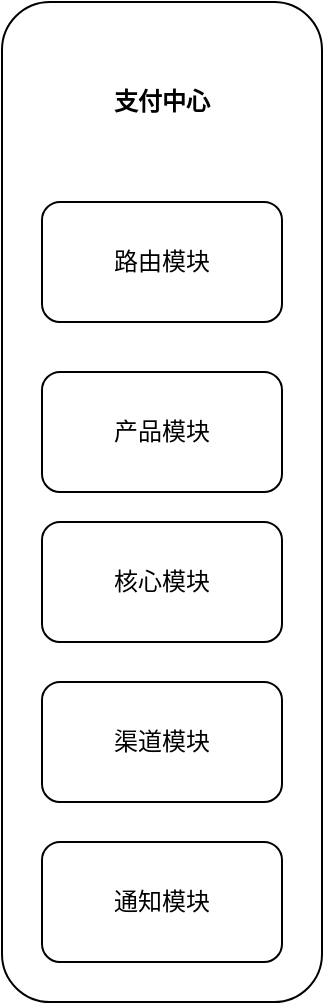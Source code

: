 <mxfile version="12.2.6" type="github" pages="1">
  <diagram id="Dvi-IkTzgO4W6BQSCua2" name="第 1 页">
    <mxGraphModel dx="868" dy="450" grid="1" gridSize="10" guides="1" tooltips="1" connect="1" arrows="1" fold="1" page="1" pageScale="1" pageWidth="827" pageHeight="1169" math="0" shadow="0">
      <root>
        <mxCell id="0"/>
        <mxCell id="1" parent="0"/>
        <mxCell id="Te8sVzdrQqSse8OglZep-1" value="" style="rounded=1;whiteSpace=wrap;html=1;" vertex="1" parent="1">
          <mxGeometry x="240" y="200" width="160" height="500" as="geometry"/>
        </mxCell>
        <mxCell id="Te8sVzdrQqSse8OglZep-2" value="路由模块" style="rounded=1;whiteSpace=wrap;html=1;" vertex="1" parent="1">
          <mxGeometry x="260" y="300" width="120" height="60" as="geometry"/>
        </mxCell>
        <mxCell id="Te8sVzdrQqSse8OglZep-3" value="&lt;span style=&quot;white-space: normal&quot;&gt;产品模块&lt;/span&gt;" style="rounded=1;whiteSpace=wrap;html=1;" vertex="1" parent="1">
          <mxGeometry x="260" y="385" width="120" height="60" as="geometry"/>
        </mxCell>
        <mxCell id="Te8sVzdrQqSse8OglZep-4" value="核心模块" style="rounded=1;whiteSpace=wrap;html=1;" vertex="1" parent="1">
          <mxGeometry x="260" y="460" width="120" height="60" as="geometry"/>
        </mxCell>
        <mxCell id="Te8sVzdrQqSse8OglZep-6" value="渠道模块" style="rounded=1;whiteSpace=wrap;html=1;" vertex="1" parent="1">
          <mxGeometry x="260" y="540" width="120" height="60" as="geometry"/>
        </mxCell>
        <mxCell id="Te8sVzdrQqSse8OglZep-7" value="通知模块" style="rounded=1;whiteSpace=wrap;html=1;" vertex="1" parent="1">
          <mxGeometry x="260" y="620" width="120" height="60" as="geometry"/>
        </mxCell>
        <mxCell id="Te8sVzdrQqSse8OglZep-8" value="&lt;b&gt;支付中心&lt;/b&gt;" style="rounded=1;whiteSpace=wrap;html=1;strokeColor=none;" vertex="1" parent="1">
          <mxGeometry x="260" y="220" width="120" height="60" as="geometry"/>
        </mxCell>
      </root>
    </mxGraphModel>
  </diagram>
</mxfile>
